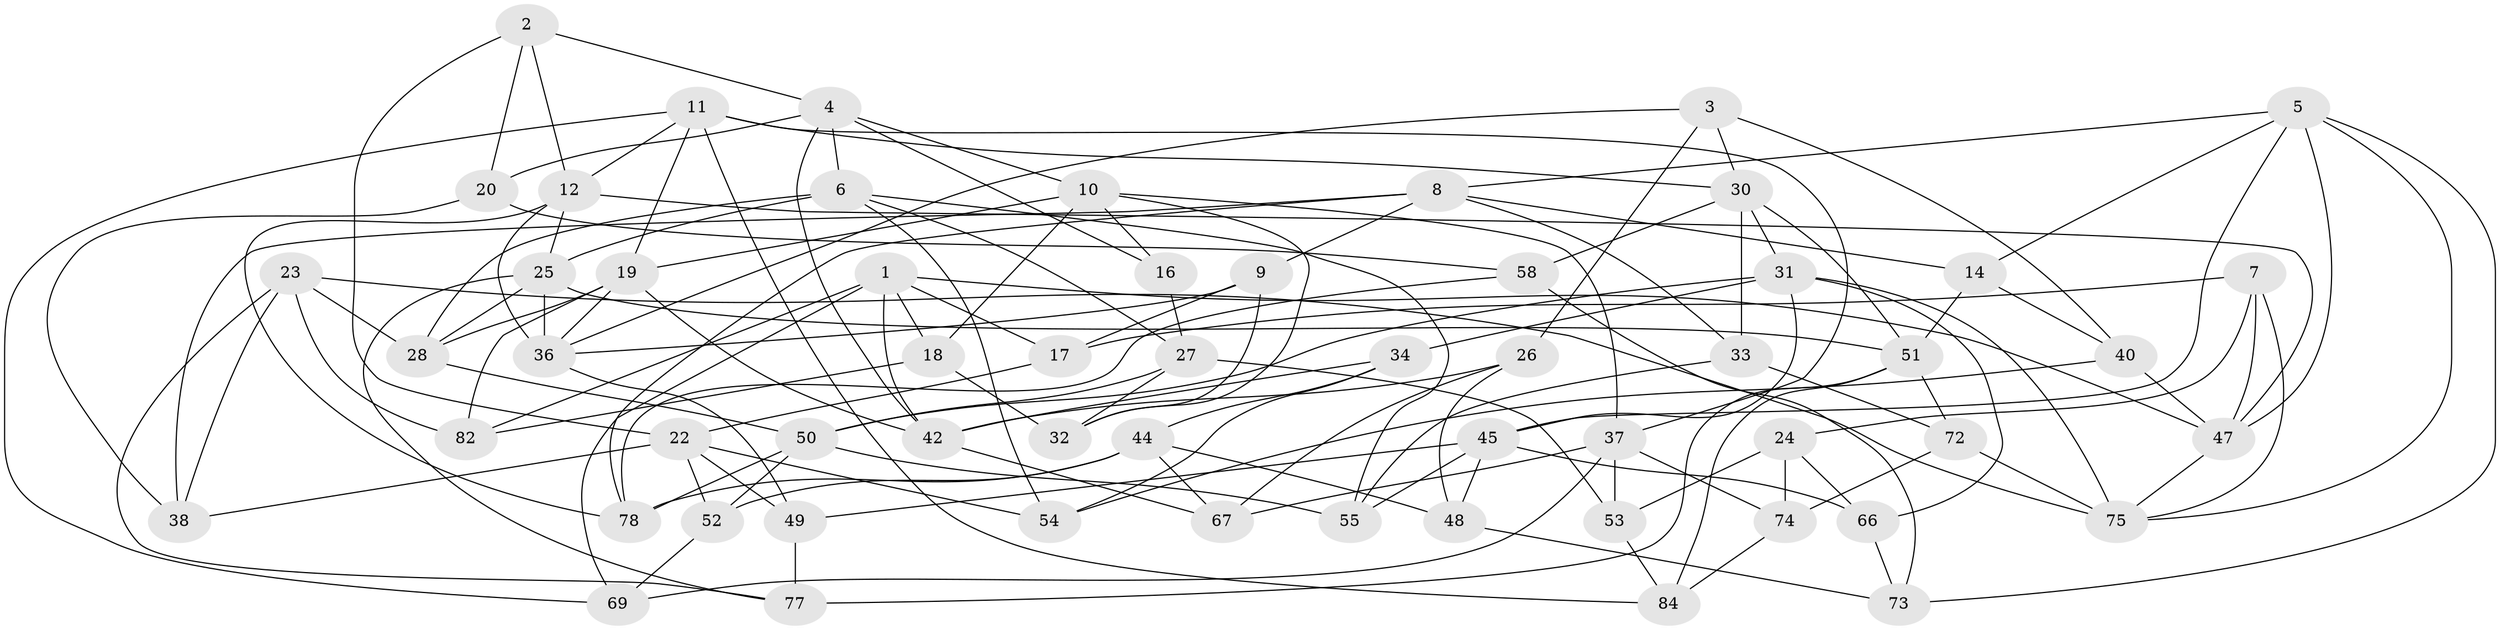 // Generated by graph-tools (version 1.1) at 2025/52/02/27/25 19:52:30]
// undirected, 58 vertices, 139 edges
graph export_dot {
graph [start="1"]
  node [color=gray90,style=filled];
  1 [super="+57"];
  2;
  3;
  4 [super="+21"];
  5 [super="+56"];
  6 [super="+41"];
  7;
  8 [super="+15"];
  9;
  10 [super="+39"];
  11 [super="+71"];
  12 [super="+13"];
  14;
  16;
  17;
  18;
  19 [super="+59"];
  20;
  22 [super="+64"];
  23 [super="+43"];
  24;
  25 [super="+76"];
  26;
  27 [super="+83"];
  28 [super="+29"];
  30 [super="+35"];
  31 [super="+60"];
  32;
  33;
  34;
  36 [super="+81"];
  37 [super="+46"];
  38;
  40;
  42 [super="+63"];
  44 [super="+62"];
  45 [super="+70"];
  47 [super="+68"];
  48;
  49;
  50 [super="+61"];
  51 [super="+65"];
  52;
  53;
  54;
  55;
  58;
  66;
  67;
  69;
  72;
  73;
  74;
  75 [super="+79"];
  77;
  78 [super="+80"];
  82;
  84;
  1 -- 69;
  1 -- 17;
  1 -- 42;
  1 -- 18;
  1 -- 82;
  1 -- 47;
  2 -- 22;
  2 -- 20;
  2 -- 12;
  2 -- 4;
  3 -- 36;
  3 -- 26;
  3 -- 40;
  3 -- 30;
  4 -- 10;
  4 -- 20;
  4 -- 16;
  4 -- 42;
  4 -- 6;
  5 -- 14;
  5 -- 73;
  5 -- 8;
  5 -- 75;
  5 -- 47;
  5 -- 45;
  6 -- 27;
  6 -- 28;
  6 -- 25;
  6 -- 54;
  6 -- 55;
  7 -- 24;
  7 -- 17;
  7 -- 75;
  7 -- 47;
  8 -- 38;
  8 -- 9;
  8 -- 33;
  8 -- 78;
  8 -- 14;
  9 -- 17;
  9 -- 32;
  9 -- 36;
  10 -- 16;
  10 -- 32;
  10 -- 19;
  10 -- 18;
  10 -- 37;
  11 -- 84;
  11 -- 37;
  11 -- 69;
  11 -- 19;
  11 -- 12;
  11 -- 30;
  12 -- 36;
  12 -- 47;
  12 -- 78;
  12 -- 25;
  14 -- 40;
  14 -- 51;
  16 -- 27 [weight=2];
  17 -- 22;
  18 -- 32;
  18 -- 82;
  19 -- 28;
  19 -- 82;
  19 -- 42;
  19 -- 36;
  20 -- 38;
  20 -- 58;
  22 -- 49;
  22 -- 52;
  22 -- 38;
  22 -- 54;
  23 -- 75;
  23 -- 38;
  23 -- 28 [weight=2];
  23 -- 82;
  23 -- 77;
  24 -- 66;
  24 -- 53;
  24 -- 74;
  25 -- 51;
  25 -- 36;
  25 -- 28;
  25 -- 77;
  26 -- 42;
  26 -- 67;
  26 -- 48;
  27 -- 32;
  27 -- 50;
  27 -- 53;
  28 -- 50;
  30 -- 33;
  30 -- 58;
  30 -- 31;
  30 -- 51;
  31 -- 34;
  31 -- 66;
  31 -- 50;
  31 -- 75;
  31 -- 45;
  33 -- 55;
  33 -- 72;
  34 -- 54;
  34 -- 44;
  34 -- 42;
  36 -- 49;
  37 -- 74;
  37 -- 67;
  37 -- 53;
  37 -- 69;
  40 -- 54;
  40 -- 47;
  42 -- 67;
  44 -- 67;
  44 -- 52;
  44 -- 78 [weight=2];
  44 -- 48;
  45 -- 55;
  45 -- 49;
  45 -- 48;
  45 -- 66;
  47 -- 75;
  48 -- 73;
  49 -- 77;
  50 -- 55;
  50 -- 52;
  50 -- 78;
  51 -- 72;
  51 -- 84;
  51 -- 77;
  52 -- 69;
  53 -- 84;
  58 -- 73;
  58 -- 78;
  66 -- 73;
  72 -- 74;
  72 -- 75;
  74 -- 84;
}
